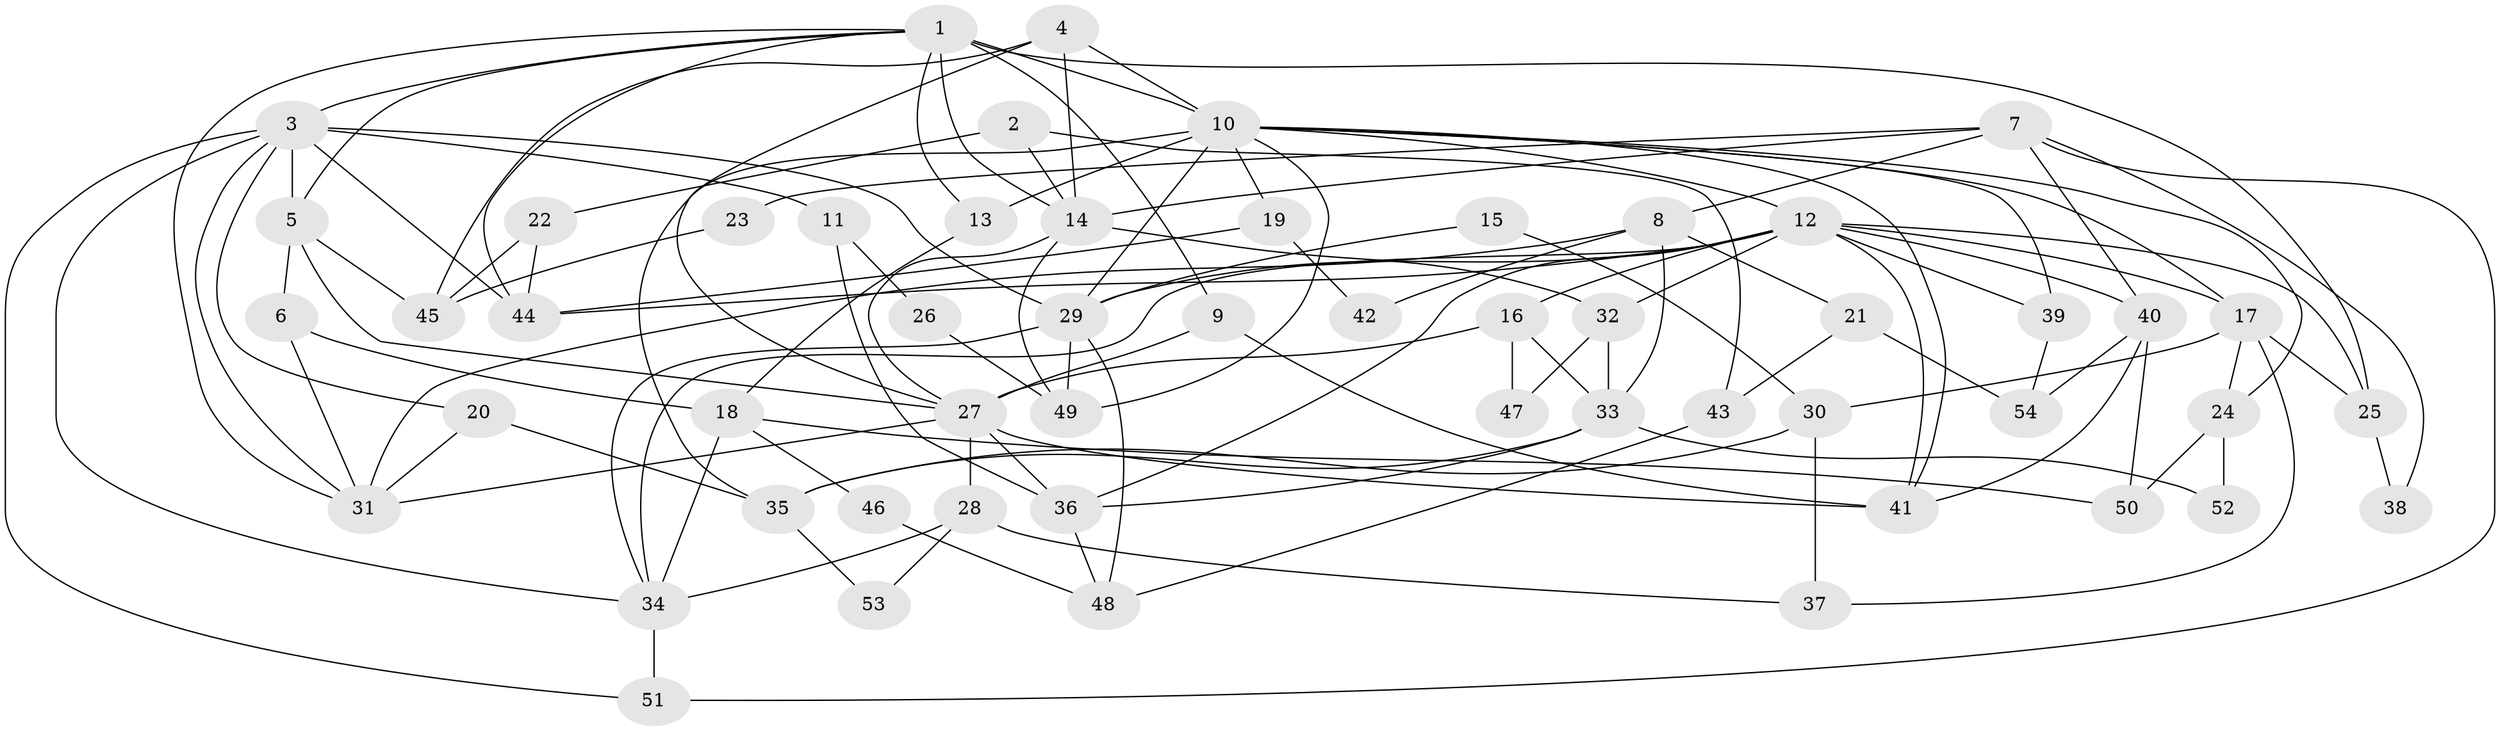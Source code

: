 // original degree distribution, {5: 0.16883116883116883, 3: 0.3116883116883117, 4: 0.19480519480519481, 6: 0.11688311688311688, 7: 0.06493506493506493, 2: 0.14285714285714285}
// Generated by graph-tools (version 1.1) at 2025/50/03/04/25 22:50:49]
// undirected, 54 vertices, 119 edges
graph export_dot {
  node [color=gray90,style=filled];
  1;
  2;
  3;
  4;
  5;
  6;
  7;
  8;
  9;
  10;
  11;
  12;
  13;
  14;
  15;
  16;
  17;
  18;
  19;
  20;
  21;
  22;
  23;
  24;
  25;
  26;
  27;
  28;
  29;
  30;
  31;
  32;
  33;
  34;
  35;
  36;
  37;
  38;
  39;
  40;
  41;
  42;
  43;
  44;
  45;
  46;
  47;
  48;
  49;
  50;
  51;
  52;
  53;
  54;
  1 -- 3 [weight=2.0];
  1 -- 5 [weight=2.0];
  1 -- 9 [weight=1.0];
  1 -- 10 [weight=5.0];
  1 -- 13 [weight=1.0];
  1 -- 14 [weight=1.0];
  1 -- 25 [weight=1.0];
  1 -- 31 [weight=1.0];
  1 -- 44 [weight=1.0];
  2 -- 14 [weight=1.0];
  2 -- 22 [weight=1.0];
  2 -- 43 [weight=1.0];
  3 -- 5 [weight=1.0];
  3 -- 11 [weight=1.0];
  3 -- 20 [weight=1.0];
  3 -- 29 [weight=1.0];
  3 -- 31 [weight=1.0];
  3 -- 34 [weight=1.0];
  3 -- 44 [weight=1.0];
  3 -- 51 [weight=1.0];
  4 -- 10 [weight=1.0];
  4 -- 14 [weight=1.0];
  4 -- 27 [weight=1.0];
  4 -- 45 [weight=1.0];
  5 -- 6 [weight=1.0];
  5 -- 27 [weight=1.0];
  5 -- 45 [weight=1.0];
  6 -- 18 [weight=1.0];
  6 -- 31 [weight=1.0];
  7 -- 8 [weight=1.0];
  7 -- 14 [weight=1.0];
  7 -- 23 [weight=1.0];
  7 -- 38 [weight=1.0];
  7 -- 40 [weight=1.0];
  7 -- 51 [weight=1.0];
  8 -- 21 [weight=1.0];
  8 -- 31 [weight=1.0];
  8 -- 33 [weight=1.0];
  8 -- 42 [weight=1.0];
  9 -- 27 [weight=1.0];
  9 -- 41 [weight=1.0];
  10 -- 12 [weight=1.0];
  10 -- 13 [weight=1.0];
  10 -- 17 [weight=1.0];
  10 -- 19 [weight=1.0];
  10 -- 24 [weight=1.0];
  10 -- 29 [weight=1.0];
  10 -- 35 [weight=1.0];
  10 -- 39 [weight=1.0];
  10 -- 41 [weight=1.0];
  10 -- 49 [weight=1.0];
  11 -- 26 [weight=1.0];
  11 -- 36 [weight=1.0];
  12 -- 16 [weight=1.0];
  12 -- 17 [weight=1.0];
  12 -- 25 [weight=1.0];
  12 -- 29 [weight=1.0];
  12 -- 32 [weight=1.0];
  12 -- 34 [weight=1.0];
  12 -- 36 [weight=1.0];
  12 -- 39 [weight=1.0];
  12 -- 40 [weight=1.0];
  12 -- 41 [weight=1.0];
  12 -- 44 [weight=1.0];
  13 -- 18 [weight=1.0];
  14 -- 27 [weight=1.0];
  14 -- 32 [weight=1.0];
  14 -- 49 [weight=1.0];
  15 -- 29 [weight=1.0];
  15 -- 30 [weight=1.0];
  16 -- 27 [weight=1.0];
  16 -- 33 [weight=1.0];
  16 -- 47 [weight=1.0];
  17 -- 24 [weight=1.0];
  17 -- 25 [weight=1.0];
  17 -- 30 [weight=1.0];
  17 -- 37 [weight=1.0];
  18 -- 34 [weight=1.0];
  18 -- 46 [weight=1.0];
  18 -- 50 [weight=1.0];
  19 -- 42 [weight=1.0];
  19 -- 44 [weight=1.0];
  20 -- 31 [weight=1.0];
  20 -- 35 [weight=1.0];
  21 -- 43 [weight=1.0];
  21 -- 54 [weight=1.0];
  22 -- 44 [weight=1.0];
  22 -- 45 [weight=1.0];
  23 -- 45 [weight=1.0];
  24 -- 50 [weight=1.0];
  24 -- 52 [weight=1.0];
  25 -- 38 [weight=1.0];
  26 -- 49 [weight=1.0];
  27 -- 28 [weight=2.0];
  27 -- 31 [weight=1.0];
  27 -- 36 [weight=1.0];
  27 -- 41 [weight=1.0];
  28 -- 34 [weight=1.0];
  28 -- 37 [weight=1.0];
  28 -- 53 [weight=1.0];
  29 -- 34 [weight=1.0];
  29 -- 48 [weight=1.0];
  29 -- 49 [weight=1.0];
  30 -- 35 [weight=1.0];
  30 -- 37 [weight=1.0];
  32 -- 33 [weight=1.0];
  32 -- 47 [weight=1.0];
  33 -- 35 [weight=1.0];
  33 -- 36 [weight=1.0];
  33 -- 52 [weight=1.0];
  34 -- 51 [weight=1.0];
  35 -- 53 [weight=1.0];
  36 -- 48 [weight=1.0];
  39 -- 54 [weight=1.0];
  40 -- 41 [weight=1.0];
  40 -- 50 [weight=1.0];
  40 -- 54 [weight=1.0];
  43 -- 48 [weight=1.0];
  46 -- 48 [weight=1.0];
}
